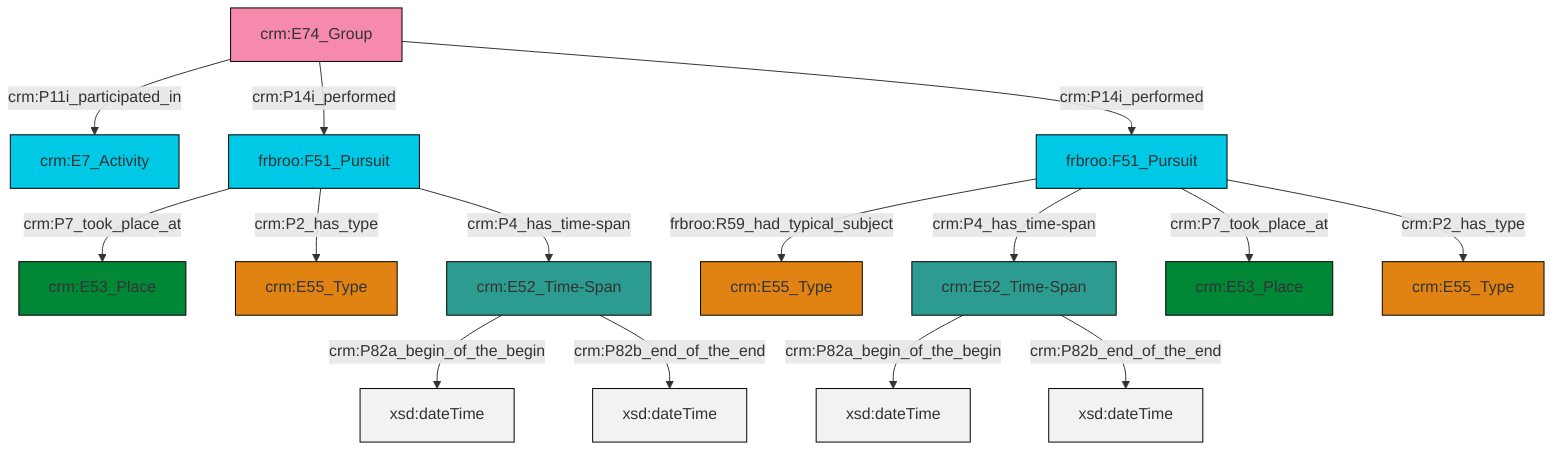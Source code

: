 graph TD
classDef Literal fill:#f2f2f2,stroke:#000000;
classDef CRM_Entity fill:#FFFFFF,stroke:#000000;
classDef Temporal_Entity fill:#00C9E6, stroke:#000000;
classDef Type fill:#E18312, stroke:#000000;
classDef Time-Span fill:#2C9C91, stroke:#000000;
classDef Appellation fill:#FFEB7F, stroke:#000000;
classDef Place fill:#008836, stroke:#000000;
classDef Persistent_Item fill:#B266B2, stroke:#000000;
classDef Conceptual_Object fill:#FFD700, stroke:#000000;
classDef Physical_Thing fill:#D2B48C, stroke:#000000;
classDef Actor fill:#f58aad, stroke:#000000;
classDef PC_Classes fill:#4ce600, stroke:#000000;
classDef Multi fill:#cccccc,stroke:#000000;

0["crm:E52_Time-Span"]:::Time-Span -->|crm:P82a_begin_of_the_begin| 4[xsd:dateTime]:::Literal
5["crm:E74_Group"]:::Actor -->|crm:P11i_participated_in| 6["crm:E7_Activity"]:::Temporal_Entity
7["frbroo:F51_Pursuit"]:::Temporal_Entity -->|crm:P7_took_place_at| 8["crm:E53_Place"]:::Place
7["frbroo:F51_Pursuit"]:::Temporal_Entity -->|crm:P2_has_type| 10["crm:E55_Type"]:::Type
2["crm:E52_Time-Span"]:::Time-Span -->|crm:P82a_begin_of_the_begin| 11[xsd:dateTime]:::Literal
5["crm:E74_Group"]:::Actor -->|crm:P14i_performed| 7["frbroo:F51_Pursuit"]:::Temporal_Entity
12["frbroo:F51_Pursuit"]:::Temporal_Entity -->|frbroo:R59_had_typical_subject| 13["crm:E55_Type"]:::Type
0["crm:E52_Time-Span"]:::Time-Span -->|crm:P82b_end_of_the_end| 18[xsd:dateTime]:::Literal
5["crm:E74_Group"]:::Actor -->|crm:P14i_performed| 12["frbroo:F51_Pursuit"]:::Temporal_Entity
12["frbroo:F51_Pursuit"]:::Temporal_Entity -->|crm:P4_has_time-span| 2["crm:E52_Time-Span"]:::Time-Span
7["frbroo:F51_Pursuit"]:::Temporal_Entity -->|crm:P4_has_time-span| 0["crm:E52_Time-Span"]:::Time-Span
2["crm:E52_Time-Span"]:::Time-Span -->|crm:P82b_end_of_the_end| 21[xsd:dateTime]:::Literal
12["frbroo:F51_Pursuit"]:::Temporal_Entity -->|crm:P7_took_place_at| 22["crm:E53_Place"]:::Place
12["frbroo:F51_Pursuit"]:::Temporal_Entity -->|crm:P2_has_type| 15["crm:E55_Type"]:::Type